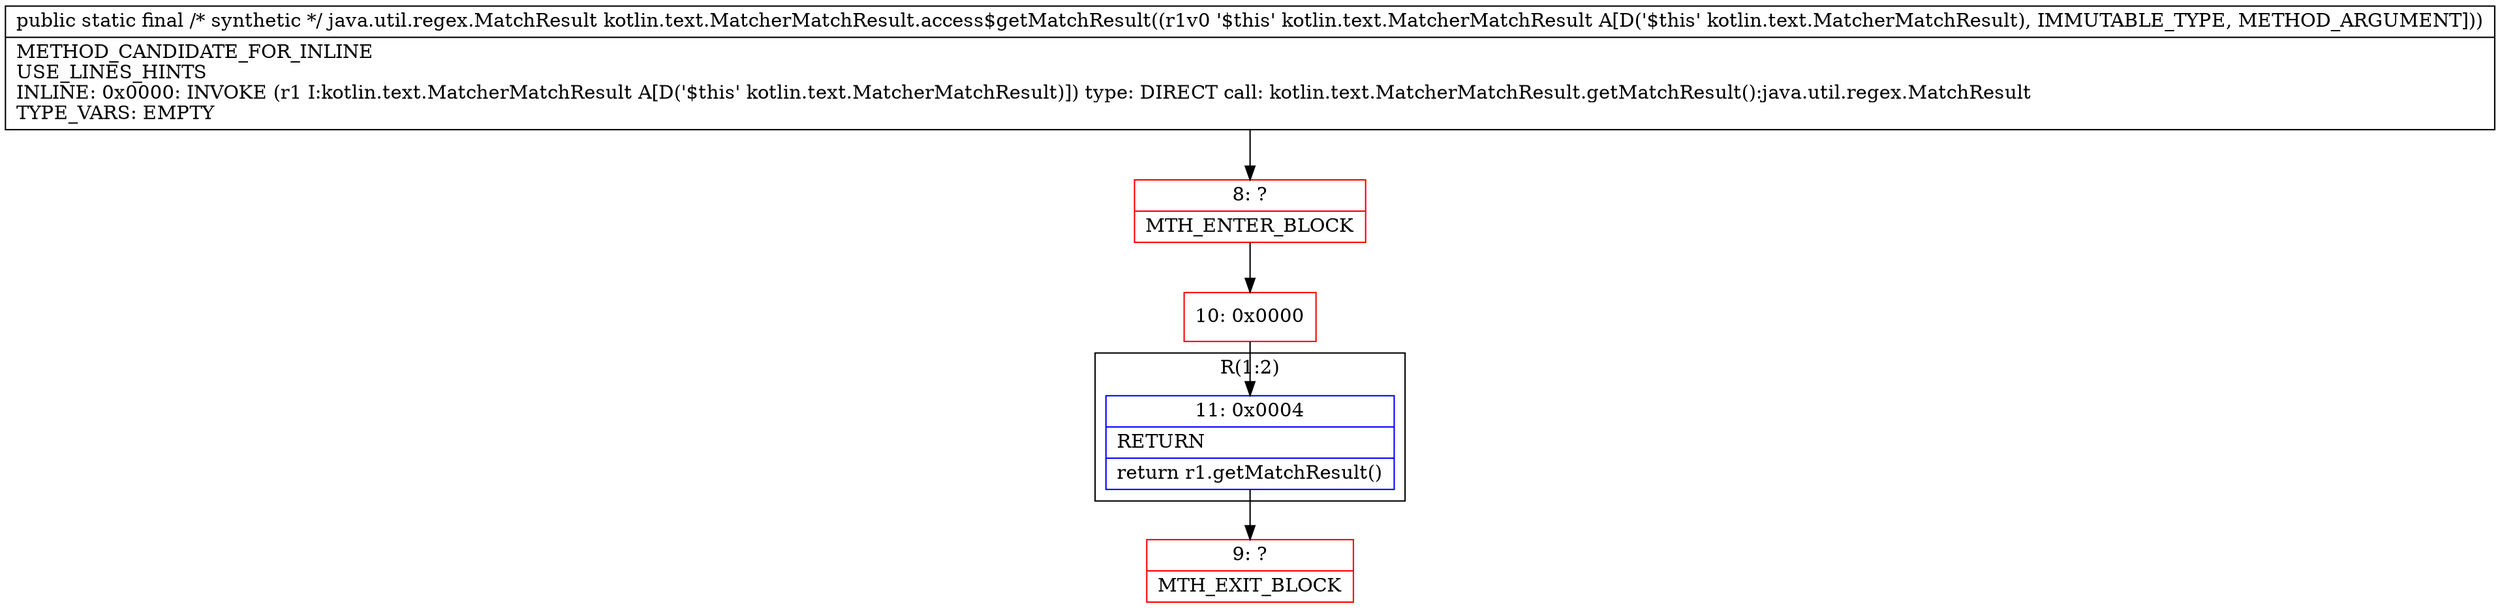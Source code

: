 digraph "CFG forkotlin.text.MatcherMatchResult.access$getMatchResult(Lkotlin\/text\/MatcherMatchResult;)Ljava\/util\/regex\/MatchResult;" {
subgraph cluster_Region_1948734944 {
label = "R(1:2)";
node [shape=record,color=blue];
Node_11 [shape=record,label="{11\:\ 0x0004|RETURN\l|return r1.getMatchResult()\l}"];
}
Node_8 [shape=record,color=red,label="{8\:\ ?|MTH_ENTER_BLOCK\l}"];
Node_10 [shape=record,color=red,label="{10\:\ 0x0000}"];
Node_9 [shape=record,color=red,label="{9\:\ ?|MTH_EXIT_BLOCK\l}"];
MethodNode[shape=record,label="{public static final \/* synthetic *\/ java.util.regex.MatchResult kotlin.text.MatcherMatchResult.access$getMatchResult((r1v0 '$this' kotlin.text.MatcherMatchResult A[D('$this' kotlin.text.MatcherMatchResult), IMMUTABLE_TYPE, METHOD_ARGUMENT]))  | METHOD_CANDIDATE_FOR_INLINE\lUSE_LINES_HINTS\lINLINE: 0x0000: INVOKE  (r1 I:kotlin.text.MatcherMatchResult A[D('$this' kotlin.text.MatcherMatchResult)]) type: DIRECT call: kotlin.text.MatcherMatchResult.getMatchResult():java.util.regex.MatchResult\lTYPE_VARS: EMPTY\l}"];
MethodNode -> Node_8;Node_11 -> Node_9;
Node_8 -> Node_10;
Node_10 -> Node_11;
}

